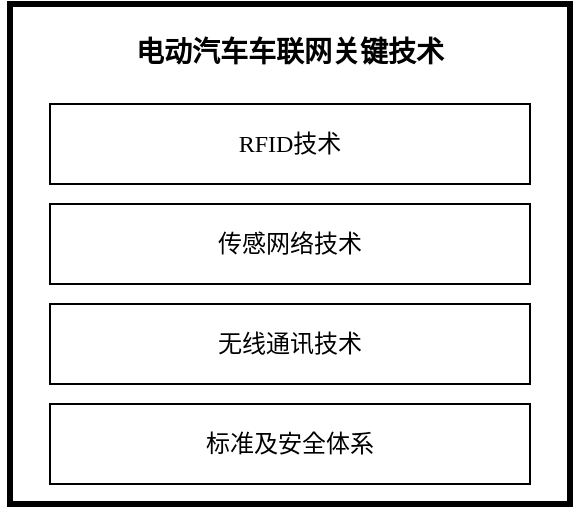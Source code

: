 <mxfile version="21.3.2" type="github">
  <diagram name="第 1 页" id="hVu2z8mpdHJjlXj4GvR-">
    <mxGraphModel dx="1434" dy="708" grid="1" gridSize="10" guides="1" tooltips="1" connect="1" arrows="1" fold="1" page="1" pageScale="1" pageWidth="827" pageHeight="1169" math="0" shadow="0">
      <root>
        <mxCell id="0" />
        <mxCell id="1" parent="0" />
        <mxCell id="TOUn0AKEe__treHXRNEl-1" value="" style="rounded=0;whiteSpace=wrap;html=1;fillColor=none;strokeWidth=3;fontFamily=宋体;" parent="1" vertex="1">
          <mxGeometry x="260" y="270" width="280" height="250" as="geometry" />
        </mxCell>
        <mxCell id="TOUn0AKEe__treHXRNEl-3" value="RFID技术" style="rounded=0;whiteSpace=wrap;html=1;fillColor=none;fontFamily=宋体;" parent="1" vertex="1">
          <mxGeometry x="280" y="320" width="240" height="40" as="geometry" />
        </mxCell>
        <mxCell id="TOUn0AKEe__treHXRNEl-4" value="传感网络技术" style="rounded=0;whiteSpace=wrap;html=1;fillColor=none;fontFamily=宋体;" parent="1" vertex="1">
          <mxGeometry x="280" y="370" width="240" height="40" as="geometry" />
        </mxCell>
        <mxCell id="TOUn0AKEe__treHXRNEl-5" value="无线通讯技术" style="rounded=0;whiteSpace=wrap;html=1;fillColor=none;fontFamily=宋体;" parent="1" vertex="1">
          <mxGeometry x="280" y="420" width="240" height="40" as="geometry" />
        </mxCell>
        <mxCell id="TOUn0AKEe__treHXRNEl-6" value="标准及安全体系" style="rounded=0;whiteSpace=wrap;html=1;fillColor=none;fontFamily=宋体;" parent="1" vertex="1">
          <mxGeometry x="280" y="470" width="240" height="40" as="geometry" />
        </mxCell>
        <mxCell id="TOUn0AKEe__treHXRNEl-7" value="电动汽车车联网关键技术" style="text;html=1;strokeColor=none;fillColor=none;align=center;verticalAlign=middle;whiteSpace=wrap;rounded=0;fontStyle=1;fontSize=14;fontFamily=宋体;" parent="1" vertex="1">
          <mxGeometry x="255" y="280" width="290" height="30" as="geometry" />
        </mxCell>
      </root>
    </mxGraphModel>
  </diagram>
</mxfile>
